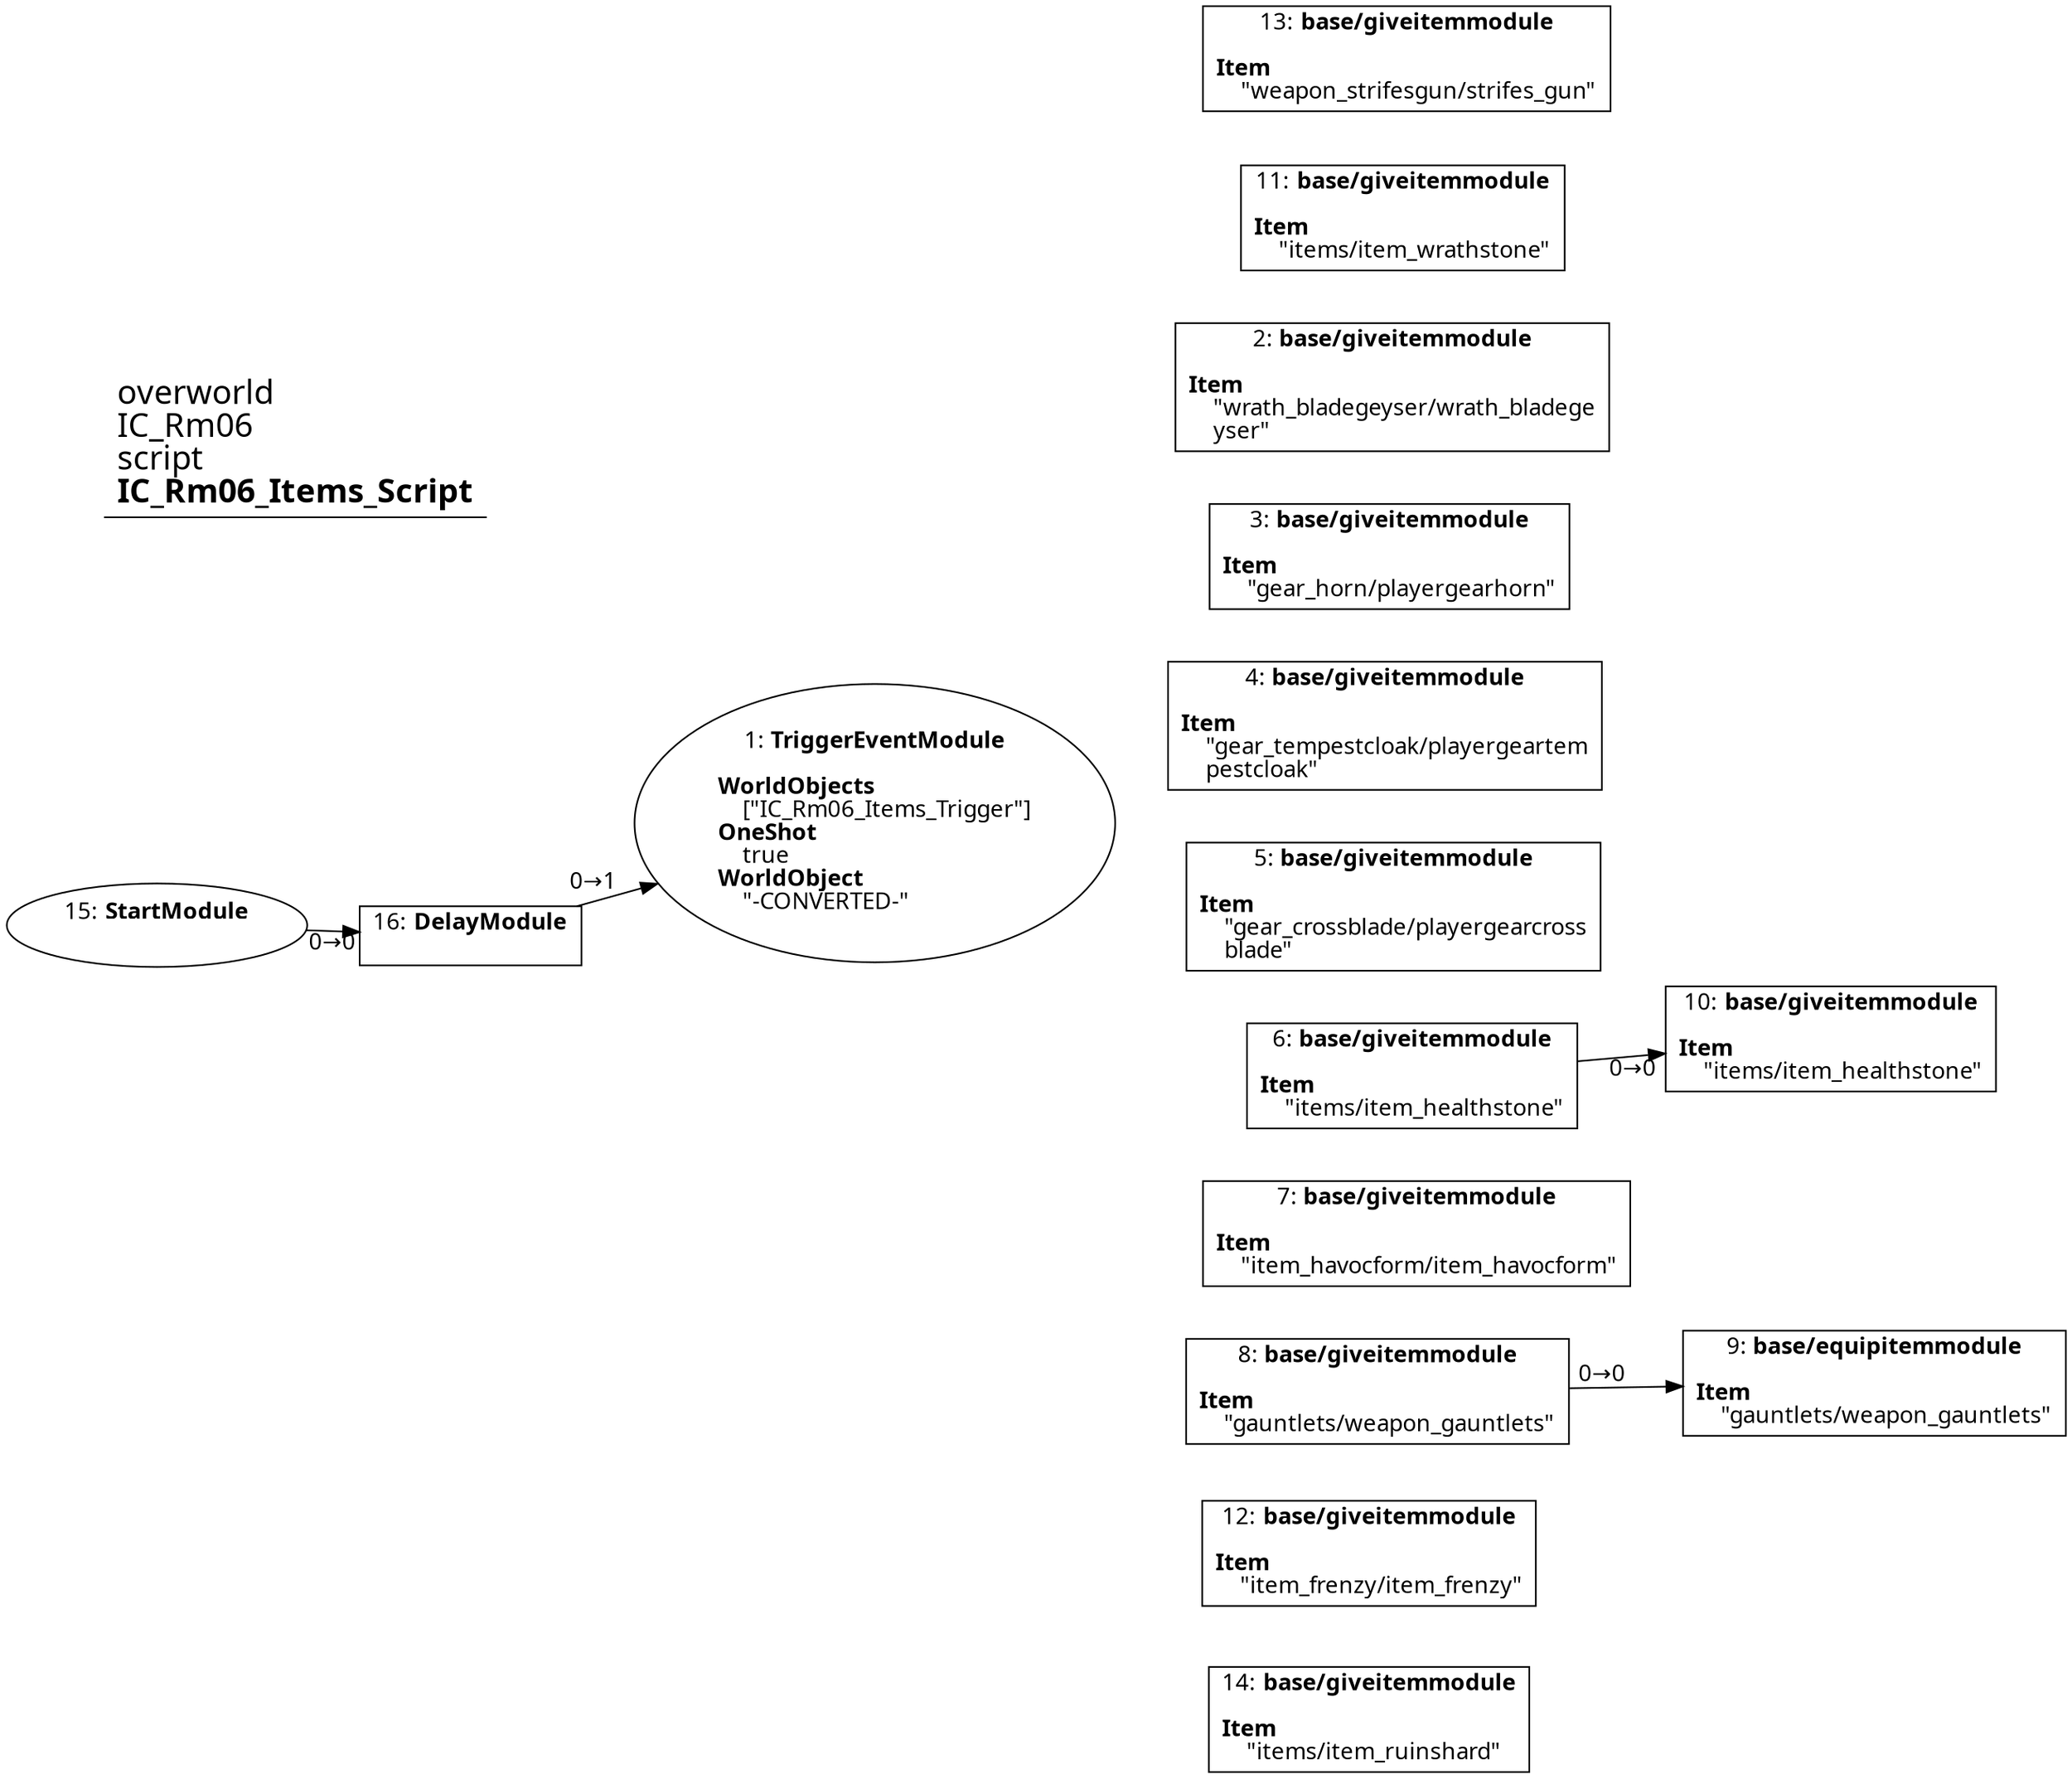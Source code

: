 digraph {
    layout = fdp;
    overlap = prism;
    sep = "+16";
    splines = spline;

    node [ shape = box ];

    graph [ fontname = "Segoe UI" ];
    node [ fontname = "Segoe UI" ];
    edge [ fontname = "Segoe UI" ];

    1 [ label = <1: <b>TriggerEventModule</b><br/><br/><b>WorldObjects</b><br align="left"/>    [&quot;IC_Rm06_Items_Trigger&quot;]<br align="left"/><b>OneShot</b><br align="left"/>    true<br align="left"/><b>WorldObject</b><br align="left"/>    &quot;-CONVERTED-&quot;<br align="left"/>> ];
    1 [ shape = oval ]
    1 [ pos = "0.328,-0.32900003!" ];

    2 [ label = <2: <b>base/giveitemmodule</b><br/><br/><b>Item</b><br align="left"/>    &quot;wrath_bladegeyser/wrath_bladege<br align="left"/>    yser&quot;<br align="left"/>> ];
    2 [ pos = "0.72800004,-0.158!" ];

    3 [ label = <3: <b>base/giveitemmodule</b><br/><br/><b>Item</b><br align="left"/>    &quot;gear_horn/playergearhorn&quot;<br align="left"/>> ];
    3 [ pos = "0.72700006,-0.22900002!" ];

    4 [ label = <4: <b>base/giveitemmodule</b><br/><br/><b>Item</b><br align="left"/>    &quot;gear_tempestcloak/playergeartem<br align="left"/>    pestcloak&quot;<br align="left"/>> ];
    4 [ pos = "0.72700006,-0.29700002!" ];

    5 [ label = <5: <b>base/giveitemmodule</b><br/><br/><b>Item</b><br align="left"/>    &quot;gear_crossblade/playergearcross<br align="left"/>    blade&quot;<br align="left"/>> ];
    5 [ pos = "0.72900003,-0.36!" ];

    6 [ label = <6: <b>base/giveitemmodule</b><br/><br/><b>Item</b><br align="left"/>    &quot;items/item_healthstone&quot;<br align="left"/>> ];
    6 [ pos = "0.73200005,-0.43600002!" ];
    6 -> 10 [ label = "0→0" ];

    7 [ label = <7: <b>base/giveitemmodule</b><br/><br/><b>Item</b><br align="left"/>    &quot;item_havocform/item_havocform&quot;<br align="left"/>> ];
    7 [ pos = "0.734,-0.513!" ];

    8 [ label = <8: <b>base/giveitemmodule</b><br/><br/><b>Item</b><br align="left"/>    &quot;gauntlets/weapon_gauntlets&quot;<br align="left"/>> ];
    8 [ pos = "0.734,-0.583!" ];
    8 -> 9 [ label = "0→0" ];

    9 [ label = <9: <b>base/equipitemmodule</b><br/><br/><b>Item</b><br align="left"/>    &quot;gauntlets/weapon_gauntlets&quot;<br align="left"/>> ];
    9 [ pos = "0.88900006,-0.583!" ];

    10 [ label = <10: <b>base/giveitemmodule</b><br/><br/><b>Item</b><br align="left"/>    &quot;items/item_healthstone&quot;<br align="left"/>> ];
    10 [ pos = "0.88600004,-0.43600002!" ];

    11 [ label = <11: <b>base/giveitemmodule</b><br/><br/><b>Item</b><br align="left"/>    &quot;items/item_wrathstone&quot;<br align="left"/>> ];
    11 [ pos = "0.72900003,-0.08400001!" ];

    12 [ label = <12: <b>base/giveitemmodule</b><br/><br/><b>Item</b><br align="left"/>    &quot;item_frenzy/item_frenzy&quot;<br align="left"/>> ];
    12 [ pos = "0.73200005,-0.646!" ];

    13 [ label = <13: <b>base/giveitemmodule</b><br/><br/><b>Item</b><br align="left"/>    &quot;weapon_strifesgun/strifes_gun&quot;<br align="left"/>> ];
    13 [ pos = "0.73,-0.010000001!" ];

    14 [ label = <14: <b>base/giveitemmodule</b><br/><br/><b>Item</b><br align="left"/>    &quot;items/item_ruinshard&quot;<br align="left"/>> ];
    14 [ pos = "0.73200005,-0.70900005!" ];

    15 [ label = <15: <b>StartModule</b><br/><br/>> ];
    15 [ shape = oval ]
    15 [ pos = "0.010000001,-0.35300002!" ];
    15 -> 16 [ label = "0→0" ];

    16 [ label = <16: <b>DelayModule</b><br/><br/>> ];
    16 [ pos = "0.18200001,-0.35300002!" ];
    16 -> 1 [ label = "0→1" ];

    title [ pos = "0.009000001,-0.009000001!" ];
    title [ shape = underline ];
    title [ label = <<font point-size="20">overworld<br align="left"/>IC_Rm06<br align="left"/>script<br align="left"/><b>IC_Rm06_Items_Script</b><br align="left"/></font>> ];
}
